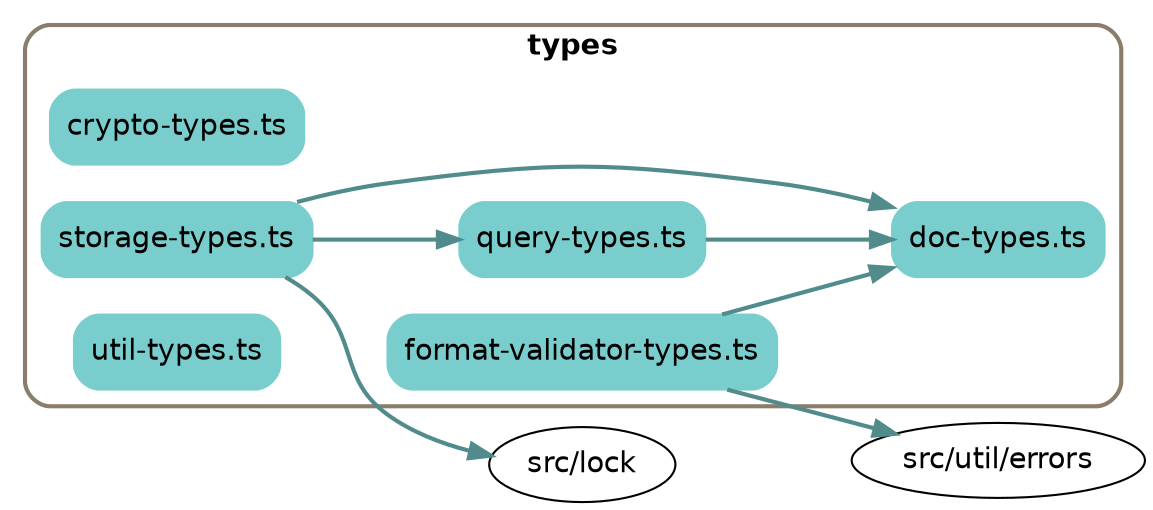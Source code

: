 
digraph G {
    //splines=line;
    //splines=polyline;
    splines=true;
    rankdir=LR;
    //newrank=true;
    compound=true;
    graph [fontname = "helvetica"];  // dpi=72
    node [fontname = "helvetica"];
    edge [fontname = "helvetica"];
    
    // files in their folder clusters

    subgraph cluster7168928061 {
        label=<<b>types</b>>;
        style="rounded";
        color=bisque4;
        penwidth=2;
                    
        "src/types/crypto-types.ts" [label="crypto-types.ts", shape=rectangle; style="rounded,filled"; color=darkslategray3];
        "src/types/doc-types.ts" [label="doc-types.ts", shape=rectangle; style="rounded,filled"; color=darkslategray3];
        "src/types/format-validator-types.ts" [label="format-validator-types.ts", shape=rectangle; style="rounded,filled"; color=darkslategray3];
        "src/types/query-types.ts" [label="query-types.ts", shape=rectangle; style="rounded,filled"; color=darkslategray3];
        "src/types/storage-types.ts" [label="storage-types.ts", shape=rectangle; style="rounded,filled"; color=darkslategray3];
        "src/types/util-types.ts" [label="util-types.ts", shape=rectangle; style="rounded,filled"; color=darkslategray3];
    }

    // edges between files
    "src/types/format-validator-types.ts" -> "src/types/doc-types.ts" [penwidth=2; color=darkslategray4];
    "src/types/format-validator-types.ts" -> "src/util/errors" [penwidth=2; color=darkslategray4];
    "src/types/query-types.ts" -> "src/types/doc-types.ts" [penwidth=2; color=darkslategray4];
    "src/types/storage-types.ts" -> "src/types/doc-types.ts" [penwidth=2; color=darkslategray4];
    "src/types/storage-types.ts" -> "src/types/query-types.ts" [penwidth=2; color=darkslategray4];
    "src/types/storage-types.ts" -> "src/lock" [penwidth=2; color=darkslategray4];

}
